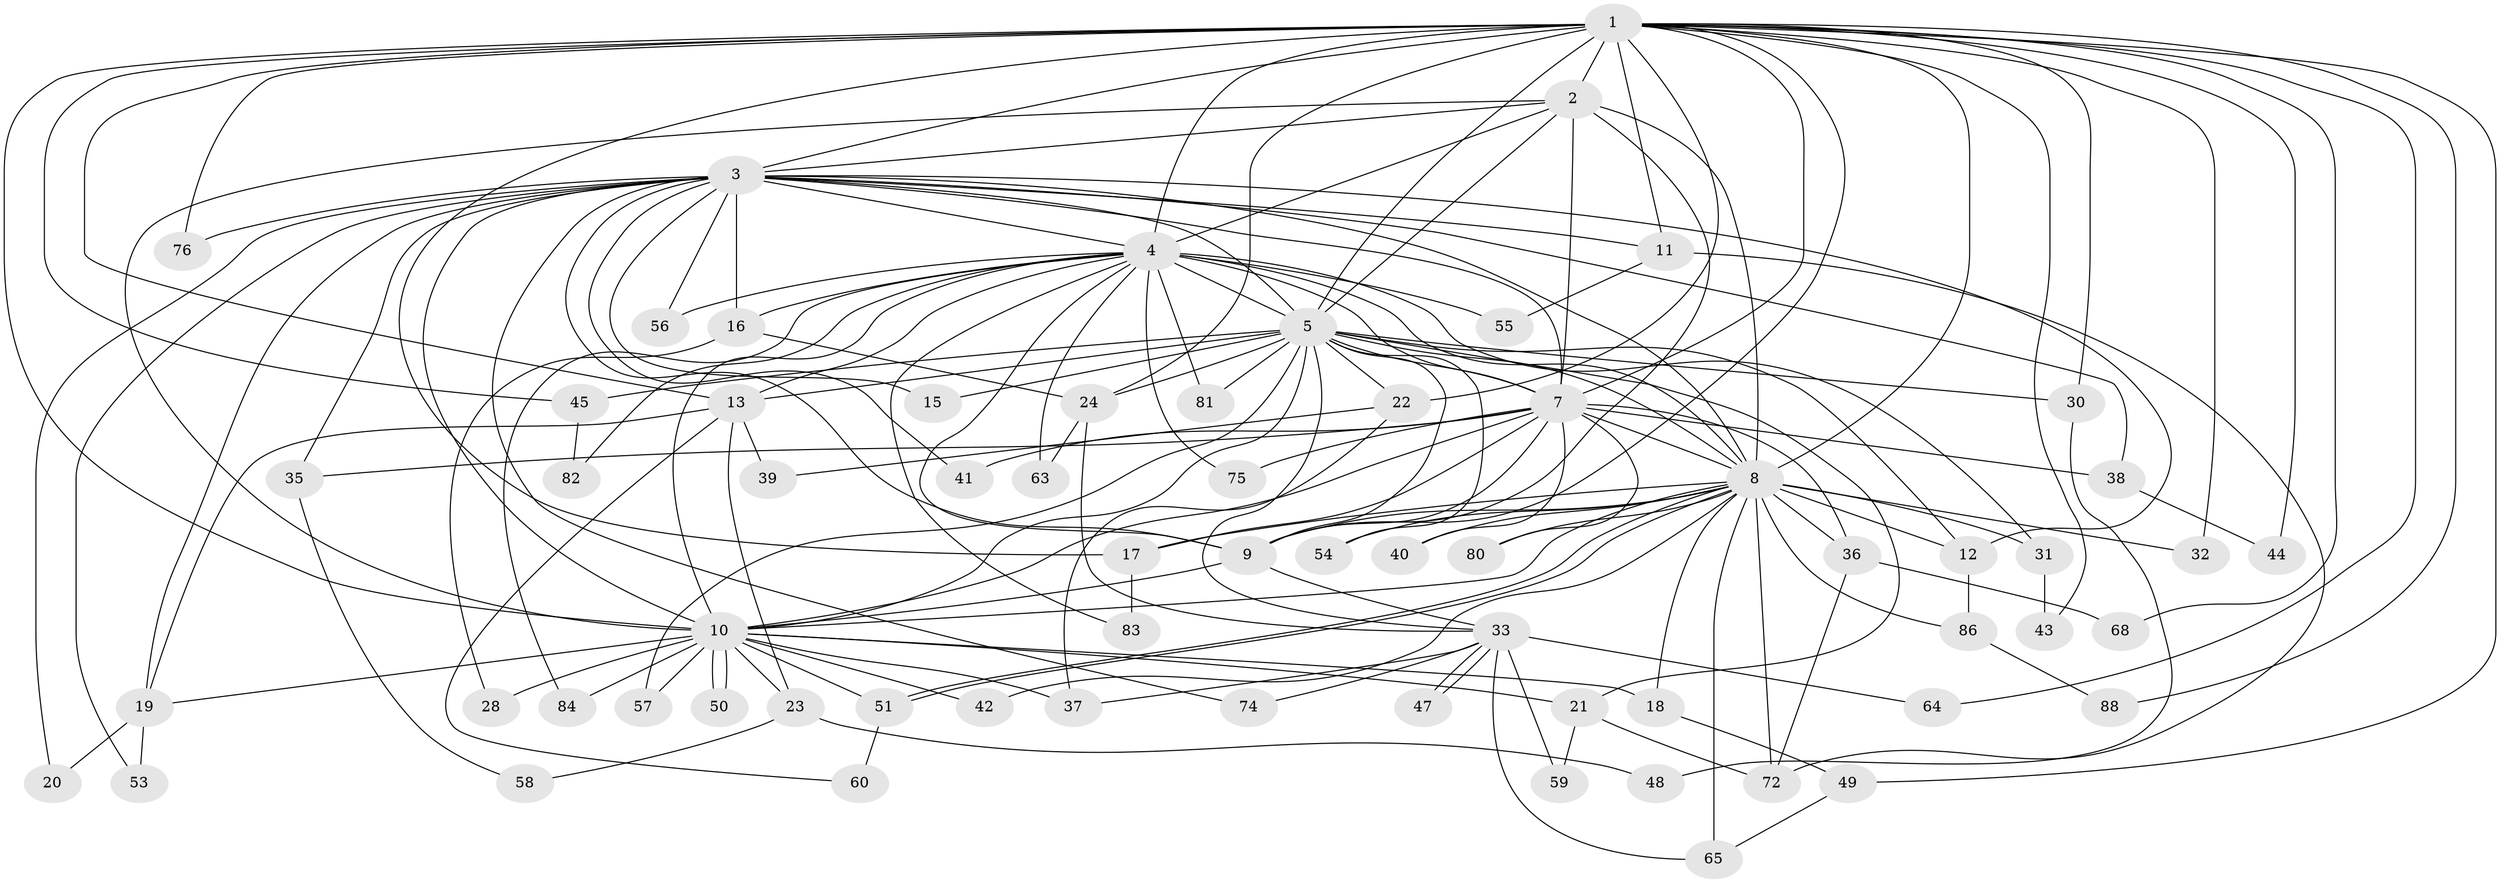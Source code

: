// Generated by graph-tools (version 1.1) at 2025/51/02/27/25 19:51:52]
// undirected, 66 vertices, 161 edges
graph export_dot {
graph [start="1"]
  node [color=gray90,style=filled];
  1 [super="+6"];
  2 [super="+77"];
  3 [super="+78"];
  4 [super="+67"];
  5 [super="+25"];
  7 [super="+79"];
  8 [super="+26"];
  9;
  10 [super="+73"];
  11;
  12 [super="+71"];
  13 [super="+14"];
  15;
  16 [super="+61"];
  17 [super="+29"];
  18;
  19 [super="+52"];
  20;
  21;
  22 [super="+70"];
  23;
  24 [super="+27"];
  28;
  30 [super="+62"];
  31;
  32;
  33 [super="+34"];
  35;
  36 [super="+85"];
  37;
  38;
  39;
  40;
  41;
  42;
  43;
  44;
  45 [super="+46"];
  47;
  48;
  49 [super="+69"];
  50;
  51 [super="+66"];
  53;
  54;
  55;
  56;
  57;
  58;
  59;
  60;
  63;
  64;
  65;
  68;
  72 [super="+87"];
  74;
  75;
  76;
  80;
  81;
  82;
  83;
  84;
  86;
  88;
  1 -- 2 [weight=2];
  1 -- 3 [weight=2];
  1 -- 4 [weight=3];
  1 -- 5 [weight=2];
  1 -- 7 [weight=2];
  1 -- 8 [weight=2];
  1 -- 9 [weight=2];
  1 -- 10 [weight=2];
  1 -- 11;
  1 -- 22;
  1 -- 24 [weight=2];
  1 -- 30 [weight=2];
  1 -- 43;
  1 -- 44;
  1 -- 45;
  1 -- 64;
  1 -- 68;
  1 -- 76;
  1 -- 17;
  1 -- 88;
  1 -- 32;
  1 -- 49;
  1 -- 13;
  2 -- 3;
  2 -- 4 [weight=2];
  2 -- 5;
  2 -- 7;
  2 -- 8;
  2 -- 9;
  2 -- 10;
  3 -- 4;
  3 -- 5;
  3 -- 7;
  3 -- 8 [weight=2];
  3 -- 9;
  3 -- 10;
  3 -- 11;
  3 -- 12;
  3 -- 15;
  3 -- 16;
  3 -- 20;
  3 -- 35;
  3 -- 38;
  3 -- 41;
  3 -- 53;
  3 -- 56;
  3 -- 74;
  3 -- 76;
  3 -- 19;
  4 -- 5 [weight=2];
  4 -- 7;
  4 -- 8 [weight=2];
  4 -- 9;
  4 -- 10;
  4 -- 13;
  4 -- 16;
  4 -- 31;
  4 -- 55;
  4 -- 56;
  4 -- 63;
  4 -- 75;
  4 -- 81;
  4 -- 82;
  4 -- 83;
  4 -- 84;
  5 -- 7;
  5 -- 8;
  5 -- 9;
  5 -- 10;
  5 -- 12;
  5 -- 13;
  5 -- 15;
  5 -- 21;
  5 -- 22;
  5 -- 30;
  5 -- 33;
  5 -- 45 [weight=2];
  5 -- 54;
  5 -- 57;
  5 -- 81;
  5 -- 24;
  7 -- 8 [weight=2];
  7 -- 9;
  7 -- 10;
  7 -- 35;
  7 -- 36;
  7 -- 38;
  7 -- 40;
  7 -- 41;
  7 -- 75;
  7 -- 80;
  7 -- 17;
  8 -- 9;
  8 -- 10;
  8 -- 17;
  8 -- 18;
  8 -- 31;
  8 -- 32;
  8 -- 40;
  8 -- 42;
  8 -- 51;
  8 -- 51;
  8 -- 54;
  8 -- 65;
  8 -- 72;
  8 -- 80;
  8 -- 86;
  8 -- 12;
  8 -- 36;
  9 -- 10;
  9 -- 33;
  10 -- 18;
  10 -- 19;
  10 -- 21 [weight=2];
  10 -- 23;
  10 -- 28;
  10 -- 37;
  10 -- 42;
  10 -- 50;
  10 -- 50;
  10 -- 57;
  10 -- 84;
  10 -- 51;
  11 -- 55;
  11 -- 72;
  12 -- 86;
  13 -- 19;
  13 -- 23;
  13 -- 60;
  13 -- 39;
  16 -- 28;
  16 -- 24;
  17 -- 83;
  18 -- 49;
  19 -- 20;
  19 -- 53;
  21 -- 59;
  21 -- 72;
  22 -- 39;
  22 -- 37;
  23 -- 48;
  23 -- 58;
  24 -- 63;
  24 -- 33;
  30 -- 48;
  31 -- 43;
  33 -- 47;
  33 -- 47;
  33 -- 59;
  33 -- 64;
  33 -- 65;
  33 -- 74;
  33 -- 37;
  35 -- 58;
  36 -- 68;
  36 -- 72;
  38 -- 44;
  45 -- 82;
  49 -- 65;
  51 -- 60;
  86 -- 88;
}
